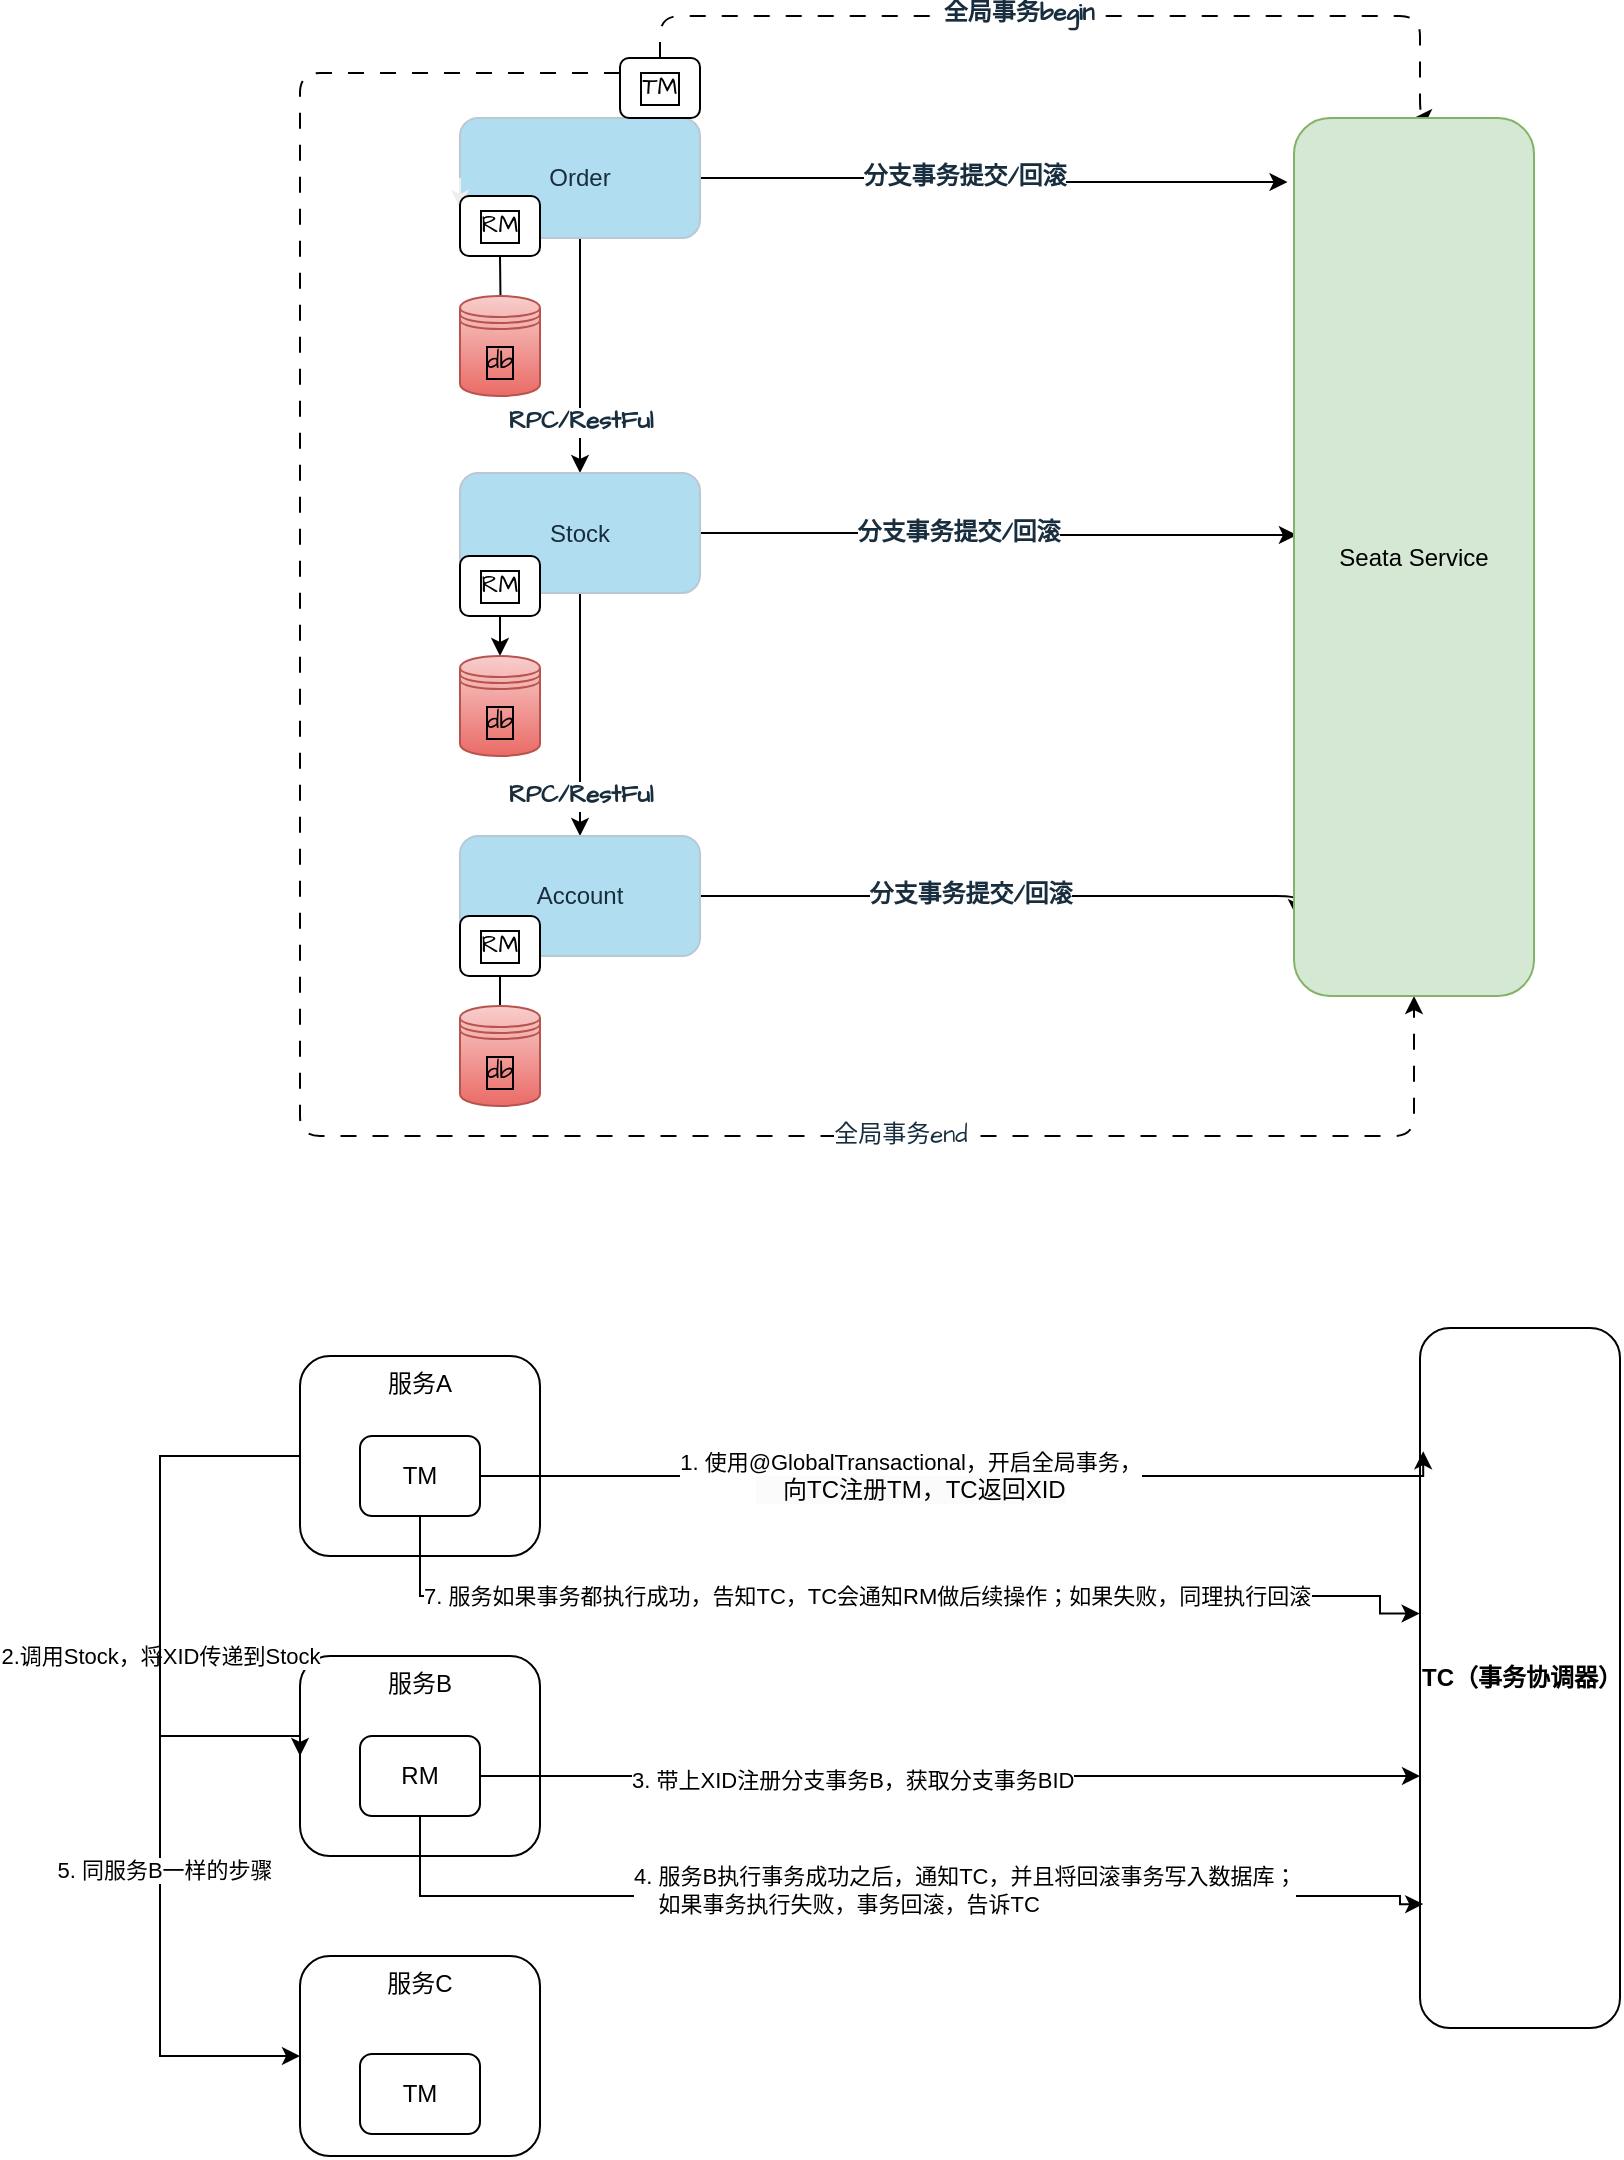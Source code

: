 <mxfile version="20.8.19" type="github">
  <diagram id="EijaFWclXzNpHAFsAF2D" name="第 1 页">
    <mxGraphModel dx="1219" dy="656" grid="1" gridSize="10" guides="1" tooltips="1" connect="1" arrows="1" fold="1" page="1" pageScale="1" pageWidth="827" pageHeight="1169" math="0" shadow="0">
      <root>
        <mxCell id="0" />
        <mxCell id="1" parent="0" />
        <mxCell id="QYrEDv9TqQ3OovLWhWfL-101" value="服务B" style="rounded=1;glass=0;pointerEvents=1;verticalAlign=top;whiteSpace=wrap;movable=1;resizable=1;rotatable=1;deletable=1;editable=1;locked=0;connectable=1;" vertex="1" parent="1">
          <mxGeometry x="210" y="910" width="120" height="100" as="geometry" />
        </mxCell>
        <mxCell id="QYrEDv9TqQ3OovLWhWfL-100" style="edgeStyle=orthogonalEdgeStyle;rounded=0;orthogonalLoop=1;jettySize=auto;html=1;startArrow=none;startFill=0;entryX=0;entryY=0.5;entryDx=0;entryDy=0;" edge="1" parent="1" source="QYrEDv9TqQ3OovLWhWfL-97" target="QYrEDv9TqQ3OovLWhWfL-101">
          <mxGeometry relative="1" as="geometry">
            <mxPoint x="180" y="880" as="targetPoint" />
            <Array as="points">
              <mxPoint x="140" y="810" />
              <mxPoint x="140" y="950" />
            </Array>
          </mxGeometry>
        </mxCell>
        <mxCell id="QYrEDv9TqQ3OovLWhWfL-103" value="2.调用Stock，将XID传递到Stock" style="edgeLabel;html=1;align=center;verticalAlign=middle;resizable=0;points=[];" vertex="1" connectable="0" parent="QYrEDv9TqQ3OovLWhWfL-100">
          <mxGeometry x="0.17" relative="1" as="geometry">
            <mxPoint as="offset" />
          </mxGeometry>
        </mxCell>
        <mxCell id="QYrEDv9TqQ3OovLWhWfL-111" style="edgeStyle=orthogonalEdgeStyle;rounded=0;orthogonalLoop=1;jettySize=auto;html=1;startArrow=none;startFill=0;entryX=0;entryY=0.5;entryDx=0;entryDy=0;" edge="1" parent="1" source="QYrEDv9TqQ3OovLWhWfL-97" target="QYrEDv9TqQ3OovLWhWfL-105">
          <mxGeometry relative="1" as="geometry">
            <mxPoint x="150" y="1020" as="targetPoint" />
            <Array as="points">
              <mxPoint x="140" y="810" />
              <mxPoint x="140" y="1110" />
            </Array>
          </mxGeometry>
        </mxCell>
        <mxCell id="QYrEDv9TqQ3OovLWhWfL-112" value="5. 同服务B一样的步骤" style="edgeLabel;html=1;align=center;verticalAlign=middle;resizable=0;points=[];" vertex="1" connectable="0" parent="QYrEDv9TqQ3OovLWhWfL-111">
          <mxGeometry x="0.259" y="2" relative="1" as="geometry">
            <mxPoint as="offset" />
          </mxGeometry>
        </mxCell>
        <mxCell id="QYrEDv9TqQ3OovLWhWfL-97" value="服务A" style="rounded=1;glass=0;pointerEvents=1;verticalAlign=top;whiteSpace=wrap;movable=1;resizable=1;rotatable=1;deletable=1;editable=1;locked=0;connectable=1;" vertex="1" parent="1">
          <mxGeometry x="210" y="760" width="120" height="100" as="geometry" />
        </mxCell>
        <mxCell id="QYrEDv9TqQ3OovLWhWfL-5" value="" style="edgeStyle=orthogonalEdgeStyle;rounded=1;orthogonalLoop=1;jettySize=auto;html=1;labelBackgroundColor=none;strokeColor=#000000;fontColor=default;" edge="1" parent="1" source="QYrEDv9TqQ3OovLWhWfL-3" target="QYrEDv9TqQ3OovLWhWfL-4">
          <mxGeometry relative="1" as="geometry" />
        </mxCell>
        <mxCell id="QYrEDv9TqQ3OovLWhWfL-34" value="RPC/RestFul" style="edgeLabel;align=center;verticalAlign=middle;resizable=0;points=[];fontSize=12;fontFamily=Architects Daughter;fontColor=#182E3E;html=1;fontStyle=1;rounded=1;" vertex="1" connectable="0" parent="QYrEDv9TqQ3OovLWhWfL-5">
          <mxGeometry x="-0.304" y="-1" relative="1" as="geometry">
            <mxPoint x="1" y="51" as="offset" />
          </mxGeometry>
        </mxCell>
        <mxCell id="QYrEDv9TqQ3OovLWhWfL-14" style="edgeStyle=orthogonalEdgeStyle;hachureGap=4;orthogonalLoop=1;jettySize=auto;html=1;entryX=0.5;entryY=0;entryDx=0;entryDy=0;strokeColor=#000000;fontFamily=Architects Daughter;fontSource=https%3A%2F%2Ffonts.googleapis.com%2Fcss%3Ffamily%3DArchitects%2BDaughter;fontSize=16;fontColor=#FFFFFF;dashed=1;rounded=1;dashPattern=8 8;shadow=0;exitX=0.5;exitY=0;exitDx=0;exitDy=0;" edge="1" parent="1" source="QYrEDv9TqQ3OovLWhWfL-47" target="QYrEDv9TqQ3OovLWhWfL-11">
          <mxGeometry relative="1" as="geometry">
            <mxPoint x="380" y="141" as="sourcePoint" />
            <Array as="points">
              <mxPoint x="390" y="90" />
              <mxPoint x="770" y="90" />
            </Array>
          </mxGeometry>
        </mxCell>
        <mxCell id="QYrEDv9TqQ3OovLWhWfL-27" value="全局事务begin" style="edgeLabel;html=1;align=center;verticalAlign=middle;resizable=0;points=[];fontSize=12;fontFamily=Architects Daughter;fontColor=#182E3E;fontStyle=1;rounded=1;" vertex="1" connectable="0" parent="QYrEDv9TqQ3OovLWhWfL-14">
          <mxGeometry x="-0.12" y="1" relative="1" as="geometry">
            <mxPoint as="offset" />
          </mxGeometry>
        </mxCell>
        <mxCell id="QYrEDv9TqQ3OovLWhWfL-23" style="edgeStyle=orthogonalEdgeStyle;rounded=1;hachureGap=4;orthogonalLoop=1;jettySize=auto;html=1;strokeColor=#000000;fontFamily=Architects Daughter;fontSource=https%3A%2F%2Ffonts.googleapis.com%2Fcss%3Ffamily%3DArchitects%2BDaughter;fontSize=16;fontColor=#FFFFFF;entryX=-0.027;entryY=0.073;entryDx=0;entryDy=0;entryPerimeter=0;" edge="1" parent="1" source="QYrEDv9TqQ3OovLWhWfL-3" target="QYrEDv9TqQ3OovLWhWfL-11">
          <mxGeometry relative="1" as="geometry">
            <mxPoint x="570" y="171" as="targetPoint" />
          </mxGeometry>
        </mxCell>
        <mxCell id="QYrEDv9TqQ3OovLWhWfL-26" value="分支事务提交/回滚" style="edgeLabel;html=1;align=center;verticalAlign=middle;resizable=0;points=[];fontSize=12;fontFamily=Architects Daughter;fontColor=#182E3E;fontStyle=1;rounded=1;" vertex="1" connectable="0" parent="QYrEDv9TqQ3OovLWhWfL-23">
          <mxGeometry x="-0.228" y="3" relative="1" as="geometry">
            <mxPoint x="18" y="3" as="offset" />
          </mxGeometry>
        </mxCell>
        <mxCell id="QYrEDv9TqQ3OovLWhWfL-3" value="Order" style="rounded=1;whiteSpace=wrap;html=1;labelBackgroundColor=none;fillColor=#B1DDF0;strokeColor=#BAC8D3;fontColor=#182E3E;" vertex="1" parent="1">
          <mxGeometry x="290" y="141" width="120" height="60" as="geometry" />
        </mxCell>
        <object label="" id="QYrEDv9TqQ3OovLWhWfL-7">
          <mxCell style="edgeStyle=orthogonalEdgeStyle;rounded=1;orthogonalLoop=1;jettySize=auto;html=1;labelBackgroundColor=none;strokeColor=#000000;fontColor=default;" edge="1" parent="1" source="QYrEDv9TqQ3OovLWhWfL-4" target="QYrEDv9TqQ3OovLWhWfL-6">
            <mxGeometry relative="1" as="geometry" />
          </mxCell>
        </object>
        <mxCell id="QYrEDv9TqQ3OovLWhWfL-35" value="RPC/RestFul" style="edgeLabel;html=1;align=center;verticalAlign=middle;resizable=0;points=[];fontSize=12;fontFamily=Architects Daughter;fontColor=#182E3E;fontStyle=1;rounded=1;" vertex="1" connectable="0" parent="QYrEDv9TqQ3OovLWhWfL-7">
          <mxGeometry x="0.262" y="2" relative="1" as="geometry">
            <mxPoint x="-2" y="25" as="offset" />
          </mxGeometry>
        </mxCell>
        <mxCell id="QYrEDv9TqQ3OovLWhWfL-38" style="edgeStyle=orthogonalEdgeStyle;rounded=1;hachureGap=4;orthogonalLoop=1;jettySize=auto;html=1;exitX=1;exitY=0.5;exitDx=0;exitDy=0;entryX=0.012;entryY=0.475;entryDx=0;entryDy=0;entryPerimeter=0;strokeColor=#000000;fontFamily=Architects Daughter;fontSource=https%3A%2F%2Ffonts.googleapis.com%2Fcss%3Ffamily%3DArchitects%2BDaughter;fontSize=12;fontColor=#FFFFFF;" edge="1" parent="1" source="QYrEDv9TqQ3OovLWhWfL-4" target="QYrEDv9TqQ3OovLWhWfL-11">
          <mxGeometry relative="1" as="geometry">
            <mxPoint x="707.6" y="370.03" as="targetPoint" />
          </mxGeometry>
        </mxCell>
        <mxCell id="QYrEDv9TqQ3OovLWhWfL-41" value="分支事务提交/回滚" style="edgeLabel;html=1;align=center;verticalAlign=middle;resizable=0;points=[];fontSize=12;fontFamily=Architects Daughter;fontColor=#182E3E;fontStyle=1;rounded=1;" vertex="1" connectable="0" parent="QYrEDv9TqQ3OovLWhWfL-38">
          <mxGeometry x="-0.142" relative="1" as="geometry">
            <mxPoint as="offset" />
          </mxGeometry>
        </mxCell>
        <mxCell id="QYrEDv9TqQ3OovLWhWfL-4" value="Stock" style="whiteSpace=wrap;html=1;rounded=1;labelBackgroundColor=none;fillColor=#B1DDF0;strokeColor=#BAC8D3;fontColor=#182E3E;" vertex="1" parent="1">
          <mxGeometry x="290" y="318.5" width="120" height="60" as="geometry" />
        </mxCell>
        <mxCell id="QYrEDv9TqQ3OovLWhWfL-36" style="edgeStyle=orthogonalEdgeStyle;rounded=1;hachureGap=4;orthogonalLoop=1;jettySize=auto;html=1;entryX=-0.013;entryY=0.893;entryDx=0;entryDy=0;entryPerimeter=0;strokeColor=#000000;fontFamily=Architects Daughter;fontSource=https%3A%2F%2Ffonts.googleapis.com%2Fcss%3Ffamily%3DArchitects%2BDaughter;fontSize=12;fontColor=#FFFFFF;" edge="1" parent="1" source="QYrEDv9TqQ3OovLWhWfL-6">
          <mxGeometry relative="1" as="geometry">
            <mxPoint x="708.44" y="540.595" as="targetPoint" />
            <Array as="points">
              <mxPoint x="708" y="530" />
            </Array>
          </mxGeometry>
        </mxCell>
        <mxCell id="QYrEDv9TqQ3OovLWhWfL-37" value="分支事务提交/回滚" style="edgeLabel;html=1;align=center;verticalAlign=middle;resizable=0;points=[];fontSize=12;fontFamily=Architects Daughter;fontColor=#182E3E;fontStyle=1;rounded=1;" vertex="1" connectable="0" parent="QYrEDv9TqQ3OovLWhWfL-36">
          <mxGeometry x="-0.236" y="-2" relative="1" as="geometry">
            <mxPoint x="17" y="-2" as="offset" />
          </mxGeometry>
        </mxCell>
        <mxCell id="QYrEDv9TqQ3OovLWhWfL-6" value="Account" style="whiteSpace=wrap;html=1;rounded=1;labelBackgroundColor=none;fillColor=#B1DDF0;strokeColor=#BAC8D3;fontColor=#182E3E;" vertex="1" parent="1">
          <mxGeometry x="290" y="500" width="120" height="60" as="geometry" />
        </mxCell>
        <mxCell id="QYrEDv9TqQ3OovLWhWfL-13" style="edgeStyle=orthogonalEdgeStyle;rounded=1;hachureGap=4;orthogonalLoop=1;jettySize=auto;html=1;exitX=0;exitY=0.5;exitDx=0;exitDy=0;entryX=0;entryY=0.75;entryDx=0;entryDy=0;strokeColor=#EEEEEE;fontFamily=Architects Daughter;fontSource=https%3A%2F%2Ffonts.googleapis.com%2Fcss%3Ffamily%3DArchitects%2BDaughter;fontSize=16;fontColor=#FFFFFF;" edge="1" parent="1" source="QYrEDv9TqQ3OovLWhWfL-3" target="QYrEDv9TqQ3OovLWhWfL-3">
          <mxGeometry relative="1" as="geometry" />
        </mxCell>
        <mxCell id="QYrEDv9TqQ3OovLWhWfL-64" style="edgeStyle=orthogonalEdgeStyle;rounded=1;hachureGap=4;orthogonalLoop=1;jettySize=auto;html=1;exitX=0;exitY=0.25;exitDx=0;exitDy=0;entryX=0.5;entryY=1;entryDx=0;entryDy=0;shadow=0;strokeColor=#000000;fontFamily=Architects Daughter;fontSource=https%3A%2F%2Ffonts.googleapis.com%2Fcss%3Ffamily%3DArchitects%2BDaughter;fontSize=12;fontColor=#FFFFFF;dashed=1;dashPattern=8 8;" edge="1" parent="1" source="QYrEDv9TqQ3OovLWhWfL-47" target="QYrEDv9TqQ3OovLWhWfL-11">
          <mxGeometry relative="1" as="geometry">
            <Array as="points">
              <mxPoint x="210" y="119" />
              <mxPoint x="210" y="650" />
              <mxPoint x="767" y="650" />
            </Array>
          </mxGeometry>
        </mxCell>
        <mxCell id="QYrEDv9TqQ3OovLWhWfL-65" value="全局事务end" style="edgeLabel;html=1;align=center;verticalAlign=middle;resizable=0;points=[];fontSize=12;fontFamily=Architects Daughter;fontColor=#182E3E;rounded=1;" vertex="1" connectable="0" parent="QYrEDv9TqQ3OovLWhWfL-64">
          <mxGeometry x="0.503" relative="1" as="geometry">
            <mxPoint as="offset" />
          </mxGeometry>
        </mxCell>
        <mxCell id="QYrEDv9TqQ3OovLWhWfL-47" value="TM" style="rounded=1;whiteSpace=wrap;html=1;labelBorderColor=default;hachureGap=4;fontFamily=Architects Daughter;fontSource=https%3A%2F%2Ffonts.googleapis.com%2Fcss%3Ffamily%3DArchitects%2BDaughter;fontSize=12;" vertex="1" parent="1">
          <mxGeometry x="370" y="111" width="40" height="30" as="geometry" />
        </mxCell>
        <mxCell id="QYrEDv9TqQ3OovLWhWfL-54" style="edgeStyle=orthogonalEdgeStyle;rounded=1;hachureGap=4;orthogonalLoop=1;jettySize=auto;html=1;exitX=0.5;exitY=1;exitDx=0;exitDy=0;entryX=0.51;entryY=0.28;entryDx=0;entryDy=0;entryPerimeter=0;shadow=0;strokeColor=#000000;fontFamily=Architects Daughter;fontSource=https%3A%2F%2Ffonts.googleapis.com%2Fcss%3Ffamily%3DArchitects%2BDaughter;fontSize=12;fontColor=#FFFFFF;" edge="1" parent="1" source="QYrEDv9TqQ3OovLWhWfL-50" target="QYrEDv9TqQ3OovLWhWfL-53">
          <mxGeometry relative="1" as="geometry" />
        </mxCell>
        <mxCell id="QYrEDv9TqQ3OovLWhWfL-50" value="RM" style="rounded=1;whiteSpace=wrap;html=1;labelBorderColor=default;hachureGap=4;fontFamily=Architects Daughter;fontSource=https%3A%2F%2Ffonts.googleapis.com%2Fcss%3Ffamily%3DArchitects%2BDaughter;fontSize=12;" vertex="1" parent="1">
          <mxGeometry x="290" y="180" width="40" height="30" as="geometry" />
        </mxCell>
        <mxCell id="QYrEDv9TqQ3OovLWhWfL-58" style="edgeStyle=orthogonalEdgeStyle;rounded=1;hachureGap=4;orthogonalLoop=1;jettySize=auto;html=1;exitX=0.5;exitY=1;exitDx=0;exitDy=0;entryX=0.5;entryY=0;entryDx=0;entryDy=0;shadow=0;strokeColor=#000000;fontFamily=Architects Daughter;fontSource=https%3A%2F%2Ffonts.googleapis.com%2Fcss%3Ffamily%3DArchitects%2BDaughter;fontSize=12;fontColor=#FFFFFF;" edge="1" parent="1" source="QYrEDv9TqQ3OovLWhWfL-51" target="QYrEDv9TqQ3OovLWhWfL-57">
          <mxGeometry relative="1" as="geometry">
            <Array as="points">
              <mxPoint x="310" y="620" />
              <mxPoint x="310" y="620" />
            </Array>
          </mxGeometry>
        </mxCell>
        <mxCell id="QYrEDv9TqQ3OovLWhWfL-51" value="RM" style="rounded=1;whiteSpace=wrap;html=1;labelBorderColor=default;hachureGap=4;fontFamily=Architects Daughter;fontSource=https%3A%2F%2Ffonts.googleapis.com%2Fcss%3Ffamily%3DArchitects%2BDaughter;fontSize=12;" vertex="1" parent="1">
          <mxGeometry x="290" y="540" width="40" height="30" as="geometry" />
        </mxCell>
        <mxCell id="QYrEDv9TqQ3OovLWhWfL-56" style="edgeStyle=orthogonalEdgeStyle;rounded=1;hachureGap=4;orthogonalLoop=1;jettySize=auto;html=1;exitX=0.5;exitY=1;exitDx=0;exitDy=0;shadow=0;strokeColor=#000000;fontFamily=Architects Daughter;fontSource=https%3A%2F%2Ffonts.googleapis.com%2Fcss%3Ffamily%3DArchitects%2BDaughter;fontSize=12;fontColor=#FFFFFF;" edge="1" parent="1" source="QYrEDv9TqQ3OovLWhWfL-52" target="QYrEDv9TqQ3OovLWhWfL-55">
          <mxGeometry relative="1" as="geometry" />
        </mxCell>
        <mxCell id="QYrEDv9TqQ3OovLWhWfL-52" value="RM" style="rounded=1;whiteSpace=wrap;html=1;labelBorderColor=default;hachureGap=4;fontFamily=Architects Daughter;fontSource=https%3A%2F%2Ffonts.googleapis.com%2Fcss%3Ffamily%3DArchitects%2BDaughter;fontSize=12;" vertex="1" parent="1">
          <mxGeometry x="290" y="360" width="40" height="30" as="geometry" />
        </mxCell>
        <mxCell id="QYrEDv9TqQ3OovLWhWfL-53" value="db" style="shape=datastore;whiteSpace=wrap;html=1;labelBorderColor=default;hachureGap=4;strokeColor=#b85450;fontFamily=Architects Daughter;fontSource=https%3A%2F%2Ffonts.googleapis.com%2Fcss%3Ffamily%3DArchitects%2BDaughter;fontSize=12;fillColor=#f8cecc;gradientColor=#ea6b66;rounded=1;" vertex="1" parent="1">
          <mxGeometry x="290" y="230" width="40" height="50" as="geometry" />
        </mxCell>
        <mxCell id="QYrEDv9TqQ3OovLWhWfL-55" value="db" style="shape=datastore;whiteSpace=wrap;html=1;labelBorderColor=default;hachureGap=4;strokeColor=#b85450;fontFamily=Architects Daughter;fontSource=https%3A%2F%2Ffonts.googleapis.com%2Fcss%3Ffamily%3DArchitects%2BDaughter;fontSize=12;fillColor=#f8cecc;gradientColor=#ea6b66;rounded=1;" vertex="1" parent="1">
          <mxGeometry x="290" y="410" width="40" height="50" as="geometry" />
        </mxCell>
        <mxCell id="QYrEDv9TqQ3OovLWhWfL-57" value="db" style="shape=datastore;whiteSpace=wrap;html=1;labelBorderColor=default;hachureGap=4;strokeColor=#b85450;fontFamily=Architects Daughter;fontSource=https%3A%2F%2Ffonts.googleapis.com%2Fcss%3Ffamily%3DArchitects%2BDaughter;fontSize=12;fillColor=#f8cecc;gradientColor=#ea6b66;rounded=1;" vertex="1" parent="1">
          <mxGeometry x="290" y="585" width="40" height="50" as="geometry" />
        </mxCell>
        <mxCell id="QYrEDv9TqQ3OovLWhWfL-11" value="Seata Service" style="rounded=1;whiteSpace=wrap;html=1;labelBackgroundColor=none;fillColor=#d5e8d4;strokeColor=#82b366;" vertex="1" parent="1">
          <mxGeometry x="707" y="141" width="120" height="439" as="geometry" />
        </mxCell>
        <mxCell id="QYrEDv9TqQ3OovLWhWfL-83" value="TC（事务协调器）" style="rounded=1;labelBackgroundColor=none;fontStyle=1;whiteSpace=wrap;" vertex="1" parent="1">
          <mxGeometry x="770" y="746" width="100" height="350" as="geometry" />
        </mxCell>
        <mxCell id="QYrEDv9TqQ3OovLWhWfL-98" value="" style="edgeStyle=orthogonalEdgeStyle;rounded=0;orthogonalLoop=1;jettySize=auto;entryX=0.016;entryY=0.176;entryDx=0;entryDy=0;entryPerimeter=0;startArrow=none;startFill=0;" edge="1" parent="1" source="QYrEDv9TqQ3OovLWhWfL-96" target="QYrEDv9TqQ3OovLWhWfL-83">
          <mxGeometry relative="1" as="geometry">
            <Array as="points">
              <mxPoint x="770" y="820" />
              <mxPoint x="770" y="820" />
            </Array>
          </mxGeometry>
        </mxCell>
        <mxCell id="QYrEDv9TqQ3OovLWhWfL-99" value="1. 使用@GlobalTransactional，开启全局事务，&lt;br style=&quot;border-color: var(--border-color); padding: 0px; margin: 0px; font-size: 12px; text-align: left; background-color: rgb(251, 251, 251);&quot;&gt;&lt;span style=&quot;font-size: 12px; text-align: left; background-color: rgb(251, 251, 251);&quot;&gt;&amp;nbsp; &amp;nbsp; 向TC注册TM，TC返回XID&lt;/span&gt;" style="edgeLabel;html=1;align=center;verticalAlign=middle;resizable=0;points=[];" vertex="1" connectable="0" parent="QYrEDv9TqQ3OovLWhWfL-98">
          <mxGeometry x="-0.161" relative="1" as="geometry">
            <mxPoint x="12" as="offset" />
          </mxGeometry>
        </mxCell>
        <mxCell id="QYrEDv9TqQ3OovLWhWfL-113" style="edgeStyle=orthogonalEdgeStyle;rounded=0;orthogonalLoop=1;jettySize=auto;html=1;entryX=-0.002;entryY=0.408;entryDx=0;entryDy=0;entryPerimeter=0;startArrow=none;startFill=0;" edge="1" parent="1" source="QYrEDv9TqQ3OovLWhWfL-96" target="QYrEDv9TqQ3OovLWhWfL-83">
          <mxGeometry relative="1" as="geometry">
            <Array as="points">
              <mxPoint x="270" y="880" />
              <mxPoint x="750" y="880" />
            </Array>
          </mxGeometry>
        </mxCell>
        <mxCell id="QYrEDv9TqQ3OovLWhWfL-114" value="7. 服务如果事务都执行成功，告知TC，TC会通知RM做后续操作；如果失败，同理执行回滚" style="edgeLabel;html=1;align=left;verticalAlign=middle;resizable=0;points=[];" vertex="1" connectable="0" parent="QYrEDv9TqQ3OovLWhWfL-113">
          <mxGeometry x="-0.444" relative="1" as="geometry">
            <mxPoint x="-113" as="offset" />
          </mxGeometry>
        </mxCell>
        <mxCell id="QYrEDv9TqQ3OovLWhWfL-96" value="TM" style="rounded=1;glass=0;pointerEvents=1;resizable=1;whiteSpace=wrap;movable=1;rotatable=1;deletable=1;editable=1;locked=0;connectable=1;" vertex="1" parent="1">
          <mxGeometry x="240" y="800" width="60" height="40" as="geometry" />
        </mxCell>
        <mxCell id="QYrEDv9TqQ3OovLWhWfL-109" style="edgeStyle=orthogonalEdgeStyle;rounded=0;orthogonalLoop=1;jettySize=auto;html=1;startArrow=none;startFill=0;entryX=0.016;entryY=0.823;entryDx=0;entryDy=0;entryPerimeter=0;" edge="1" parent="1" source="QYrEDv9TqQ3OovLWhWfL-102" target="QYrEDv9TqQ3OovLWhWfL-83">
          <mxGeometry relative="1" as="geometry">
            <mxPoint x="740" y="1050" as="targetPoint" />
            <Array as="points">
              <mxPoint x="270" y="1030" />
              <mxPoint x="760" y="1030" />
              <mxPoint x="760" y="1034" />
            </Array>
          </mxGeometry>
        </mxCell>
        <mxCell id="QYrEDv9TqQ3OovLWhWfL-110" value="4. 服务B执行事务成功之后，通知TC，并且将回滚事务写入数据库；&lt;br style=&quot;border-color: var(--border-color);&quot;&gt;&lt;span style=&quot;&quot;&gt;&amp;nbsp; &amp;nbsp; 如果事务执行失败，事务回滚，告诉TC&lt;/span&gt;" style="edgeLabel;html=1;align=left;verticalAlign=middle;resizable=0;points=[];" vertex="1" connectable="0" parent="QYrEDv9TqQ3OovLWhWfL-109">
          <mxGeometry x="-0.497" y="3" relative="1" as="geometry">
            <mxPoint x="8" as="offset" />
          </mxGeometry>
        </mxCell>
        <mxCell id="QYrEDv9TqQ3OovLWhWfL-102" value="RM" style="rounded=1;glass=0;pointerEvents=1;resizable=1;whiteSpace=wrap;movable=1;rotatable=1;deletable=1;editable=1;locked=0;connectable=1;" vertex="1" parent="1">
          <mxGeometry x="240" y="950" width="60" height="40" as="geometry" />
        </mxCell>
        <mxCell id="QYrEDv9TqQ3OovLWhWfL-88" value="" style="edgeStyle=orthogonalEdgeStyle;rounded=0;orthogonalLoop=1;jettySize=auto;exitX=1;exitY=0.5;exitDx=0;exitDy=0;" edge="1" parent="1" source="QYrEDv9TqQ3OovLWhWfL-102" target="QYrEDv9TqQ3OovLWhWfL-83">
          <mxGeometry relative="1" as="geometry">
            <mxPoint x="579.6" y="929.6" as="targetPoint" />
            <mxPoint x="330" y="930" as="sourcePoint" />
            <Array as="points">
              <mxPoint x="610" y="970" />
              <mxPoint x="610" y="970" />
            </Array>
          </mxGeometry>
        </mxCell>
        <mxCell id="QYrEDv9TqQ3OovLWhWfL-104" value="3. 带上XID注册分支事务B，获取分支事务BID" style="edgeLabel;html=1;align=left;verticalAlign=middle;resizable=0;points=[];" vertex="1" connectable="0" parent="QYrEDv9TqQ3OovLWhWfL-88">
          <mxGeometry x="-0.681" y="-2" relative="1" as="geometry">
            <mxPoint x="-1" as="offset" />
          </mxGeometry>
        </mxCell>
        <mxCell id="QYrEDv9TqQ3OovLWhWfL-105" value="服务C" style="rounded=1;glass=0;pointerEvents=1;verticalAlign=top;whiteSpace=wrap;movable=1;resizable=1;rotatable=1;deletable=1;editable=1;locked=0;connectable=1;" vertex="1" parent="1">
          <mxGeometry x="210" y="1060" width="120" height="100" as="geometry" />
        </mxCell>
        <mxCell id="QYrEDv9TqQ3OovLWhWfL-106" value="TM" style="rounded=1;glass=0;pointerEvents=1;resizable=1;whiteSpace=wrap;movable=1;rotatable=1;deletable=1;editable=1;locked=0;connectable=1;" vertex="1" parent="1">
          <mxGeometry x="240" y="1109" width="60" height="40" as="geometry" />
        </mxCell>
      </root>
    </mxGraphModel>
  </diagram>
</mxfile>
